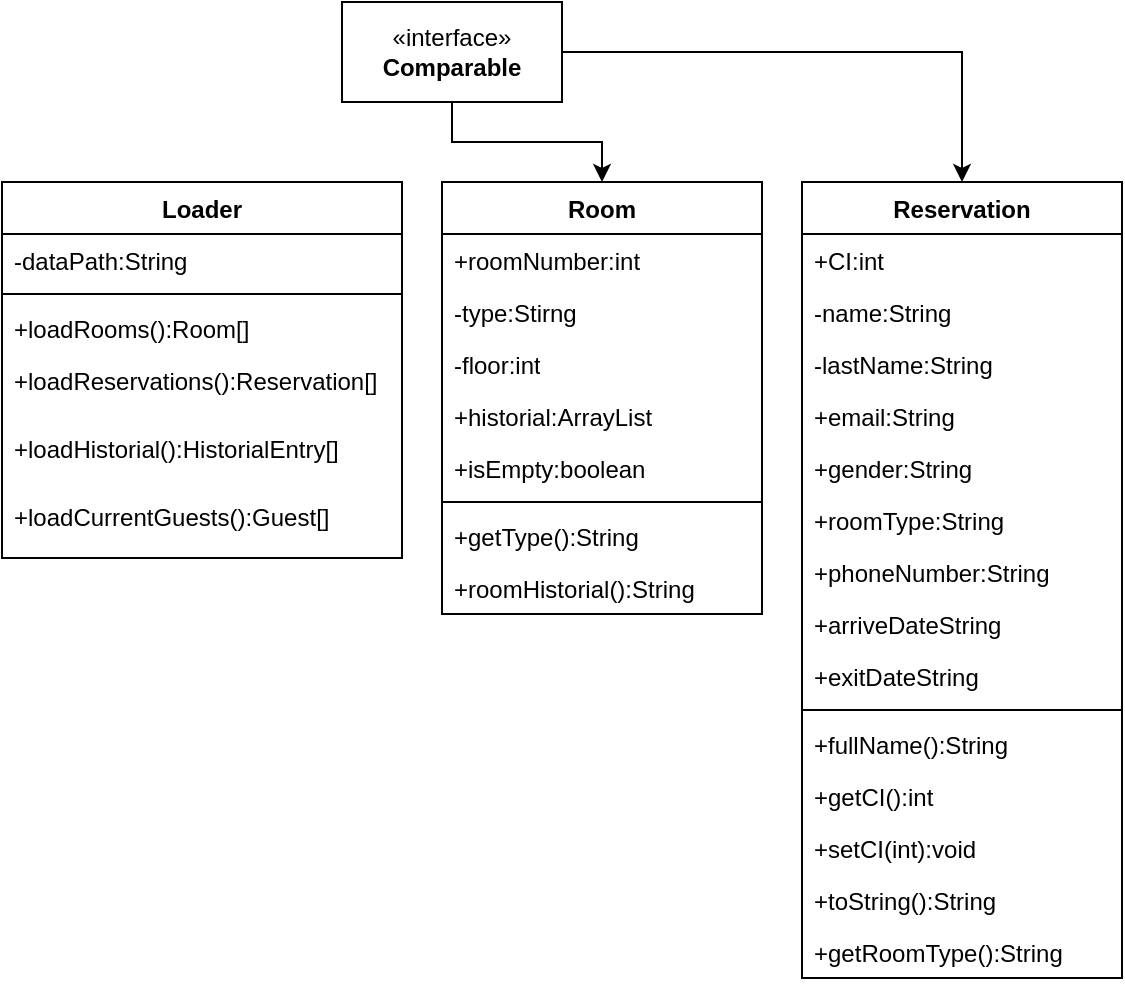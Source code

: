 <mxfile version="21.5.2" type="github">
  <diagram name="Página-1" id="9d56kvR91II5bREh-H07">
    <mxGraphModel dx="1257" dy="646" grid="1" gridSize="10" guides="1" tooltips="1" connect="1" arrows="1" fold="1" page="1" pageScale="1" pageWidth="827" pageHeight="1169" math="0" shadow="0">
      <root>
        <mxCell id="0" />
        <mxCell id="1" parent="0" />
        <mxCell id="7iWJkJuJJ0laCZjRY4Vl-5" value="Loader" style="swimlane;fontStyle=1;align=center;verticalAlign=top;childLayout=stackLayout;horizontal=1;startSize=26;horizontalStack=0;resizeParent=1;resizeParentMax=0;resizeLast=0;collapsible=1;marginBottom=0;whiteSpace=wrap;html=1;" vertex="1" parent="1">
          <mxGeometry x="50" y="120" width="200" height="188" as="geometry" />
        </mxCell>
        <mxCell id="7iWJkJuJJ0laCZjRY4Vl-6" value="-dataPath:String" style="text;strokeColor=none;fillColor=none;align=left;verticalAlign=top;spacingLeft=4;spacingRight=4;overflow=hidden;rotatable=0;points=[[0,0.5],[1,0.5]];portConstraint=eastwest;whiteSpace=wrap;html=1;" vertex="1" parent="7iWJkJuJJ0laCZjRY4Vl-5">
          <mxGeometry y="26" width="200" height="26" as="geometry" />
        </mxCell>
        <mxCell id="7iWJkJuJJ0laCZjRY4Vl-7" value="" style="line;strokeWidth=1;fillColor=none;align=left;verticalAlign=middle;spacingTop=-1;spacingLeft=3;spacingRight=3;rotatable=0;labelPosition=right;points=[];portConstraint=eastwest;strokeColor=inherit;" vertex="1" parent="7iWJkJuJJ0laCZjRY4Vl-5">
          <mxGeometry y="52" width="200" height="8" as="geometry" />
        </mxCell>
        <mxCell id="7iWJkJuJJ0laCZjRY4Vl-8" value="+loadRooms():Room[]" style="text;strokeColor=none;fillColor=none;align=left;verticalAlign=top;spacingLeft=4;spacingRight=4;overflow=hidden;rotatable=0;points=[[0,0.5],[1,0.5]];portConstraint=eastwest;whiteSpace=wrap;html=1;" vertex="1" parent="7iWJkJuJJ0laCZjRY4Vl-5">
          <mxGeometry y="60" width="200" height="26" as="geometry" />
        </mxCell>
        <mxCell id="7iWJkJuJJ0laCZjRY4Vl-9" value="+loadReservations():Reservation[]" style="text;strokeColor=none;fillColor=none;align=left;verticalAlign=top;spacingLeft=4;spacingRight=4;overflow=hidden;rotatable=0;points=[[0,0.5],[1,0.5]];portConstraint=eastwest;whiteSpace=wrap;html=1;" vertex="1" parent="7iWJkJuJJ0laCZjRY4Vl-5">
          <mxGeometry y="86" width="200" height="34" as="geometry" />
        </mxCell>
        <mxCell id="7iWJkJuJJ0laCZjRY4Vl-10" value="+loadHistorial():HistorialEntry[]" style="text;strokeColor=none;fillColor=none;align=left;verticalAlign=top;spacingLeft=4;spacingRight=4;overflow=hidden;rotatable=0;points=[[0,0.5],[1,0.5]];portConstraint=eastwest;whiteSpace=wrap;html=1;" vertex="1" parent="7iWJkJuJJ0laCZjRY4Vl-5">
          <mxGeometry y="120" width="200" height="34" as="geometry" />
        </mxCell>
        <mxCell id="7iWJkJuJJ0laCZjRY4Vl-11" value="+loadCurrentGuests():Guest[]" style="text;strokeColor=none;fillColor=none;align=left;verticalAlign=top;spacingLeft=4;spacingRight=4;overflow=hidden;rotatable=0;points=[[0,0.5],[1,0.5]];portConstraint=eastwest;whiteSpace=wrap;html=1;" vertex="1" parent="7iWJkJuJJ0laCZjRY4Vl-5">
          <mxGeometry y="154" width="200" height="34" as="geometry" />
        </mxCell>
        <mxCell id="7iWJkJuJJ0laCZjRY4Vl-12" value="Room" style="swimlane;fontStyle=1;align=center;verticalAlign=top;childLayout=stackLayout;horizontal=1;startSize=26;horizontalStack=0;resizeParent=1;resizeParentMax=0;resizeLast=0;collapsible=1;marginBottom=0;whiteSpace=wrap;html=1;" vertex="1" parent="1">
          <mxGeometry x="270" y="120" width="160" height="216" as="geometry" />
        </mxCell>
        <mxCell id="7iWJkJuJJ0laCZjRY4Vl-13" value="+roomNumber:int" style="text;strokeColor=none;fillColor=none;align=left;verticalAlign=top;spacingLeft=4;spacingRight=4;overflow=hidden;rotatable=0;points=[[0,0.5],[1,0.5]];portConstraint=eastwest;whiteSpace=wrap;html=1;" vertex="1" parent="7iWJkJuJJ0laCZjRY4Vl-12">
          <mxGeometry y="26" width="160" height="26" as="geometry" />
        </mxCell>
        <mxCell id="7iWJkJuJJ0laCZjRY4Vl-16" value="-type:Stirng" style="text;strokeColor=none;fillColor=none;align=left;verticalAlign=top;spacingLeft=4;spacingRight=4;overflow=hidden;rotatable=0;points=[[0,0.5],[1,0.5]];portConstraint=eastwest;whiteSpace=wrap;html=1;" vertex="1" parent="7iWJkJuJJ0laCZjRY4Vl-12">
          <mxGeometry y="52" width="160" height="26" as="geometry" />
        </mxCell>
        <mxCell id="7iWJkJuJJ0laCZjRY4Vl-17" value="-floor:int" style="text;strokeColor=none;fillColor=none;align=left;verticalAlign=top;spacingLeft=4;spacingRight=4;overflow=hidden;rotatable=0;points=[[0,0.5],[1,0.5]];portConstraint=eastwest;whiteSpace=wrap;html=1;" vertex="1" parent="7iWJkJuJJ0laCZjRY4Vl-12">
          <mxGeometry y="78" width="160" height="26" as="geometry" />
        </mxCell>
        <mxCell id="7iWJkJuJJ0laCZjRY4Vl-18" value="+historial:ArrayList" style="text;strokeColor=none;fillColor=none;align=left;verticalAlign=top;spacingLeft=4;spacingRight=4;overflow=hidden;rotatable=0;points=[[0,0.5],[1,0.5]];portConstraint=eastwest;whiteSpace=wrap;html=1;" vertex="1" parent="7iWJkJuJJ0laCZjRY4Vl-12">
          <mxGeometry y="104" width="160" height="26" as="geometry" />
        </mxCell>
        <mxCell id="7iWJkJuJJ0laCZjRY4Vl-19" value="+isEmpty:boolean" style="text;strokeColor=none;fillColor=none;align=left;verticalAlign=top;spacingLeft=4;spacingRight=4;overflow=hidden;rotatable=0;points=[[0,0.5],[1,0.5]];portConstraint=eastwest;whiteSpace=wrap;html=1;" vertex="1" parent="7iWJkJuJJ0laCZjRY4Vl-12">
          <mxGeometry y="130" width="160" height="26" as="geometry" />
        </mxCell>
        <mxCell id="7iWJkJuJJ0laCZjRY4Vl-14" value="" style="line;strokeWidth=1;fillColor=none;align=left;verticalAlign=middle;spacingTop=-1;spacingLeft=3;spacingRight=3;rotatable=0;labelPosition=right;points=[];portConstraint=eastwest;strokeColor=inherit;" vertex="1" parent="7iWJkJuJJ0laCZjRY4Vl-12">
          <mxGeometry y="156" width="160" height="8" as="geometry" />
        </mxCell>
        <mxCell id="7iWJkJuJJ0laCZjRY4Vl-20" value="+getType():String" style="text;strokeColor=none;fillColor=none;align=left;verticalAlign=top;spacingLeft=4;spacingRight=4;overflow=hidden;rotatable=0;points=[[0,0.5],[1,0.5]];portConstraint=eastwest;whiteSpace=wrap;html=1;" vertex="1" parent="7iWJkJuJJ0laCZjRY4Vl-12">
          <mxGeometry y="164" width="160" height="26" as="geometry" />
        </mxCell>
        <mxCell id="7iWJkJuJJ0laCZjRY4Vl-21" value="+roomHistorial():String" style="text;strokeColor=none;fillColor=none;align=left;verticalAlign=top;spacingLeft=4;spacingRight=4;overflow=hidden;rotatable=0;points=[[0,0.5],[1,0.5]];portConstraint=eastwest;whiteSpace=wrap;html=1;" vertex="1" parent="7iWJkJuJJ0laCZjRY4Vl-12">
          <mxGeometry y="190" width="160" height="26" as="geometry" />
        </mxCell>
        <mxCell id="7iWJkJuJJ0laCZjRY4Vl-23" style="edgeStyle=orthogonalEdgeStyle;rounded=0;orthogonalLoop=1;jettySize=auto;html=1;entryX=0.5;entryY=0;entryDx=0;entryDy=0;" edge="1" parent="1" source="7iWJkJuJJ0laCZjRY4Vl-22" target="7iWJkJuJJ0laCZjRY4Vl-12">
          <mxGeometry relative="1" as="geometry" />
        </mxCell>
        <mxCell id="7iWJkJuJJ0laCZjRY4Vl-28" style="edgeStyle=orthogonalEdgeStyle;rounded=0;orthogonalLoop=1;jettySize=auto;html=1;entryX=0.5;entryY=0;entryDx=0;entryDy=0;" edge="1" parent="1" source="7iWJkJuJJ0laCZjRY4Vl-22" target="7iWJkJuJJ0laCZjRY4Vl-24">
          <mxGeometry relative="1" as="geometry" />
        </mxCell>
        <mxCell id="7iWJkJuJJ0laCZjRY4Vl-22" value="«interface»&lt;br&gt;&lt;b&gt;Comparable&lt;/b&gt;" style="html=1;whiteSpace=wrap;" vertex="1" parent="1">
          <mxGeometry x="220" y="30" width="110" height="50" as="geometry" />
        </mxCell>
        <mxCell id="7iWJkJuJJ0laCZjRY4Vl-24" value="Reservation" style="swimlane;fontStyle=1;align=center;verticalAlign=top;childLayout=stackLayout;horizontal=1;startSize=26;horizontalStack=0;resizeParent=1;resizeParentMax=0;resizeLast=0;collapsible=1;marginBottom=0;whiteSpace=wrap;html=1;" vertex="1" parent="1">
          <mxGeometry x="450" y="120" width="160" height="398" as="geometry" />
        </mxCell>
        <mxCell id="7iWJkJuJJ0laCZjRY4Vl-25" value="+CI:int" style="text;strokeColor=none;fillColor=none;align=left;verticalAlign=top;spacingLeft=4;spacingRight=4;overflow=hidden;rotatable=0;points=[[0,0.5],[1,0.5]];portConstraint=eastwest;whiteSpace=wrap;html=1;" vertex="1" parent="7iWJkJuJJ0laCZjRY4Vl-24">
          <mxGeometry y="26" width="160" height="26" as="geometry" />
        </mxCell>
        <mxCell id="7iWJkJuJJ0laCZjRY4Vl-29" value="-name:String" style="text;strokeColor=none;fillColor=none;align=left;verticalAlign=top;spacingLeft=4;spacingRight=4;overflow=hidden;rotatable=0;points=[[0,0.5],[1,0.5]];portConstraint=eastwest;whiteSpace=wrap;html=1;" vertex="1" parent="7iWJkJuJJ0laCZjRY4Vl-24">
          <mxGeometry y="52" width="160" height="26" as="geometry" />
        </mxCell>
        <mxCell id="7iWJkJuJJ0laCZjRY4Vl-30" value="-lastName:String" style="text;strokeColor=none;fillColor=none;align=left;verticalAlign=top;spacingLeft=4;spacingRight=4;overflow=hidden;rotatable=0;points=[[0,0.5],[1,0.5]];portConstraint=eastwest;whiteSpace=wrap;html=1;" vertex="1" parent="7iWJkJuJJ0laCZjRY4Vl-24">
          <mxGeometry y="78" width="160" height="26" as="geometry" />
        </mxCell>
        <mxCell id="7iWJkJuJJ0laCZjRY4Vl-31" value="+email:String" style="text;strokeColor=none;fillColor=none;align=left;verticalAlign=top;spacingLeft=4;spacingRight=4;overflow=hidden;rotatable=0;points=[[0,0.5],[1,0.5]];portConstraint=eastwest;whiteSpace=wrap;html=1;" vertex="1" parent="7iWJkJuJJ0laCZjRY4Vl-24">
          <mxGeometry y="104" width="160" height="26" as="geometry" />
        </mxCell>
        <mxCell id="7iWJkJuJJ0laCZjRY4Vl-32" value="+gender:String" style="text;strokeColor=none;fillColor=none;align=left;verticalAlign=top;spacingLeft=4;spacingRight=4;overflow=hidden;rotatable=0;points=[[0,0.5],[1,0.5]];portConstraint=eastwest;whiteSpace=wrap;html=1;" vertex="1" parent="7iWJkJuJJ0laCZjRY4Vl-24">
          <mxGeometry y="130" width="160" height="26" as="geometry" />
        </mxCell>
        <mxCell id="7iWJkJuJJ0laCZjRY4Vl-33" value="+roomType:String" style="text;strokeColor=none;fillColor=none;align=left;verticalAlign=top;spacingLeft=4;spacingRight=4;overflow=hidden;rotatable=0;points=[[0,0.5],[1,0.5]];portConstraint=eastwest;whiteSpace=wrap;html=1;" vertex="1" parent="7iWJkJuJJ0laCZjRY4Vl-24">
          <mxGeometry y="156" width="160" height="26" as="geometry" />
        </mxCell>
        <mxCell id="7iWJkJuJJ0laCZjRY4Vl-34" value="+phoneNumber:String" style="text;strokeColor=none;fillColor=none;align=left;verticalAlign=top;spacingLeft=4;spacingRight=4;overflow=hidden;rotatable=0;points=[[0,0.5],[1,0.5]];portConstraint=eastwest;whiteSpace=wrap;html=1;" vertex="1" parent="7iWJkJuJJ0laCZjRY4Vl-24">
          <mxGeometry y="182" width="160" height="26" as="geometry" />
        </mxCell>
        <mxCell id="7iWJkJuJJ0laCZjRY4Vl-35" value="+arriveDateString" style="text;strokeColor=none;fillColor=none;align=left;verticalAlign=top;spacingLeft=4;spacingRight=4;overflow=hidden;rotatable=0;points=[[0,0.5],[1,0.5]];portConstraint=eastwest;whiteSpace=wrap;html=1;" vertex="1" parent="7iWJkJuJJ0laCZjRY4Vl-24">
          <mxGeometry y="208" width="160" height="26" as="geometry" />
        </mxCell>
        <mxCell id="7iWJkJuJJ0laCZjRY4Vl-36" value="+exitDateString" style="text;strokeColor=none;fillColor=none;align=left;verticalAlign=top;spacingLeft=4;spacingRight=4;overflow=hidden;rotatable=0;points=[[0,0.5],[1,0.5]];portConstraint=eastwest;whiteSpace=wrap;html=1;" vertex="1" parent="7iWJkJuJJ0laCZjRY4Vl-24">
          <mxGeometry y="234" width="160" height="26" as="geometry" />
        </mxCell>
        <mxCell id="7iWJkJuJJ0laCZjRY4Vl-26" value="" style="line;strokeWidth=1;fillColor=none;align=left;verticalAlign=middle;spacingTop=-1;spacingLeft=3;spacingRight=3;rotatable=0;labelPosition=right;points=[];portConstraint=eastwest;strokeColor=inherit;" vertex="1" parent="7iWJkJuJJ0laCZjRY4Vl-24">
          <mxGeometry y="260" width="160" height="8" as="geometry" />
        </mxCell>
        <mxCell id="7iWJkJuJJ0laCZjRY4Vl-27" value="+fullName():String" style="text;strokeColor=none;fillColor=none;align=left;verticalAlign=top;spacingLeft=4;spacingRight=4;overflow=hidden;rotatable=0;points=[[0,0.5],[1,0.5]];portConstraint=eastwest;whiteSpace=wrap;html=1;" vertex="1" parent="7iWJkJuJJ0laCZjRY4Vl-24">
          <mxGeometry y="268" width="160" height="26" as="geometry" />
        </mxCell>
        <mxCell id="7iWJkJuJJ0laCZjRY4Vl-38" value="+getCI():int" style="text;strokeColor=none;fillColor=none;align=left;verticalAlign=top;spacingLeft=4;spacingRight=4;overflow=hidden;rotatable=0;points=[[0,0.5],[1,0.5]];portConstraint=eastwest;whiteSpace=wrap;html=1;" vertex="1" parent="7iWJkJuJJ0laCZjRY4Vl-24">
          <mxGeometry y="294" width="160" height="26" as="geometry" />
        </mxCell>
        <mxCell id="7iWJkJuJJ0laCZjRY4Vl-39" value="+setCI(int):void" style="text;strokeColor=none;fillColor=none;align=left;verticalAlign=top;spacingLeft=4;spacingRight=4;overflow=hidden;rotatable=0;points=[[0,0.5],[1,0.5]];portConstraint=eastwest;whiteSpace=wrap;html=1;" vertex="1" parent="7iWJkJuJJ0laCZjRY4Vl-24">
          <mxGeometry y="320" width="160" height="26" as="geometry" />
        </mxCell>
        <mxCell id="7iWJkJuJJ0laCZjRY4Vl-40" value="+toString():String" style="text;strokeColor=none;fillColor=none;align=left;verticalAlign=top;spacingLeft=4;spacingRight=4;overflow=hidden;rotatable=0;points=[[0,0.5],[1,0.5]];portConstraint=eastwest;whiteSpace=wrap;html=1;" vertex="1" parent="7iWJkJuJJ0laCZjRY4Vl-24">
          <mxGeometry y="346" width="160" height="26" as="geometry" />
        </mxCell>
        <mxCell id="7iWJkJuJJ0laCZjRY4Vl-41" value="+getRoomType():String" style="text;strokeColor=none;fillColor=none;align=left;verticalAlign=top;spacingLeft=4;spacingRight=4;overflow=hidden;rotatable=0;points=[[0,0.5],[1,0.5]];portConstraint=eastwest;whiteSpace=wrap;html=1;" vertex="1" parent="7iWJkJuJJ0laCZjRY4Vl-24">
          <mxGeometry y="372" width="160" height="26" as="geometry" />
        </mxCell>
      </root>
    </mxGraphModel>
  </diagram>
</mxfile>
